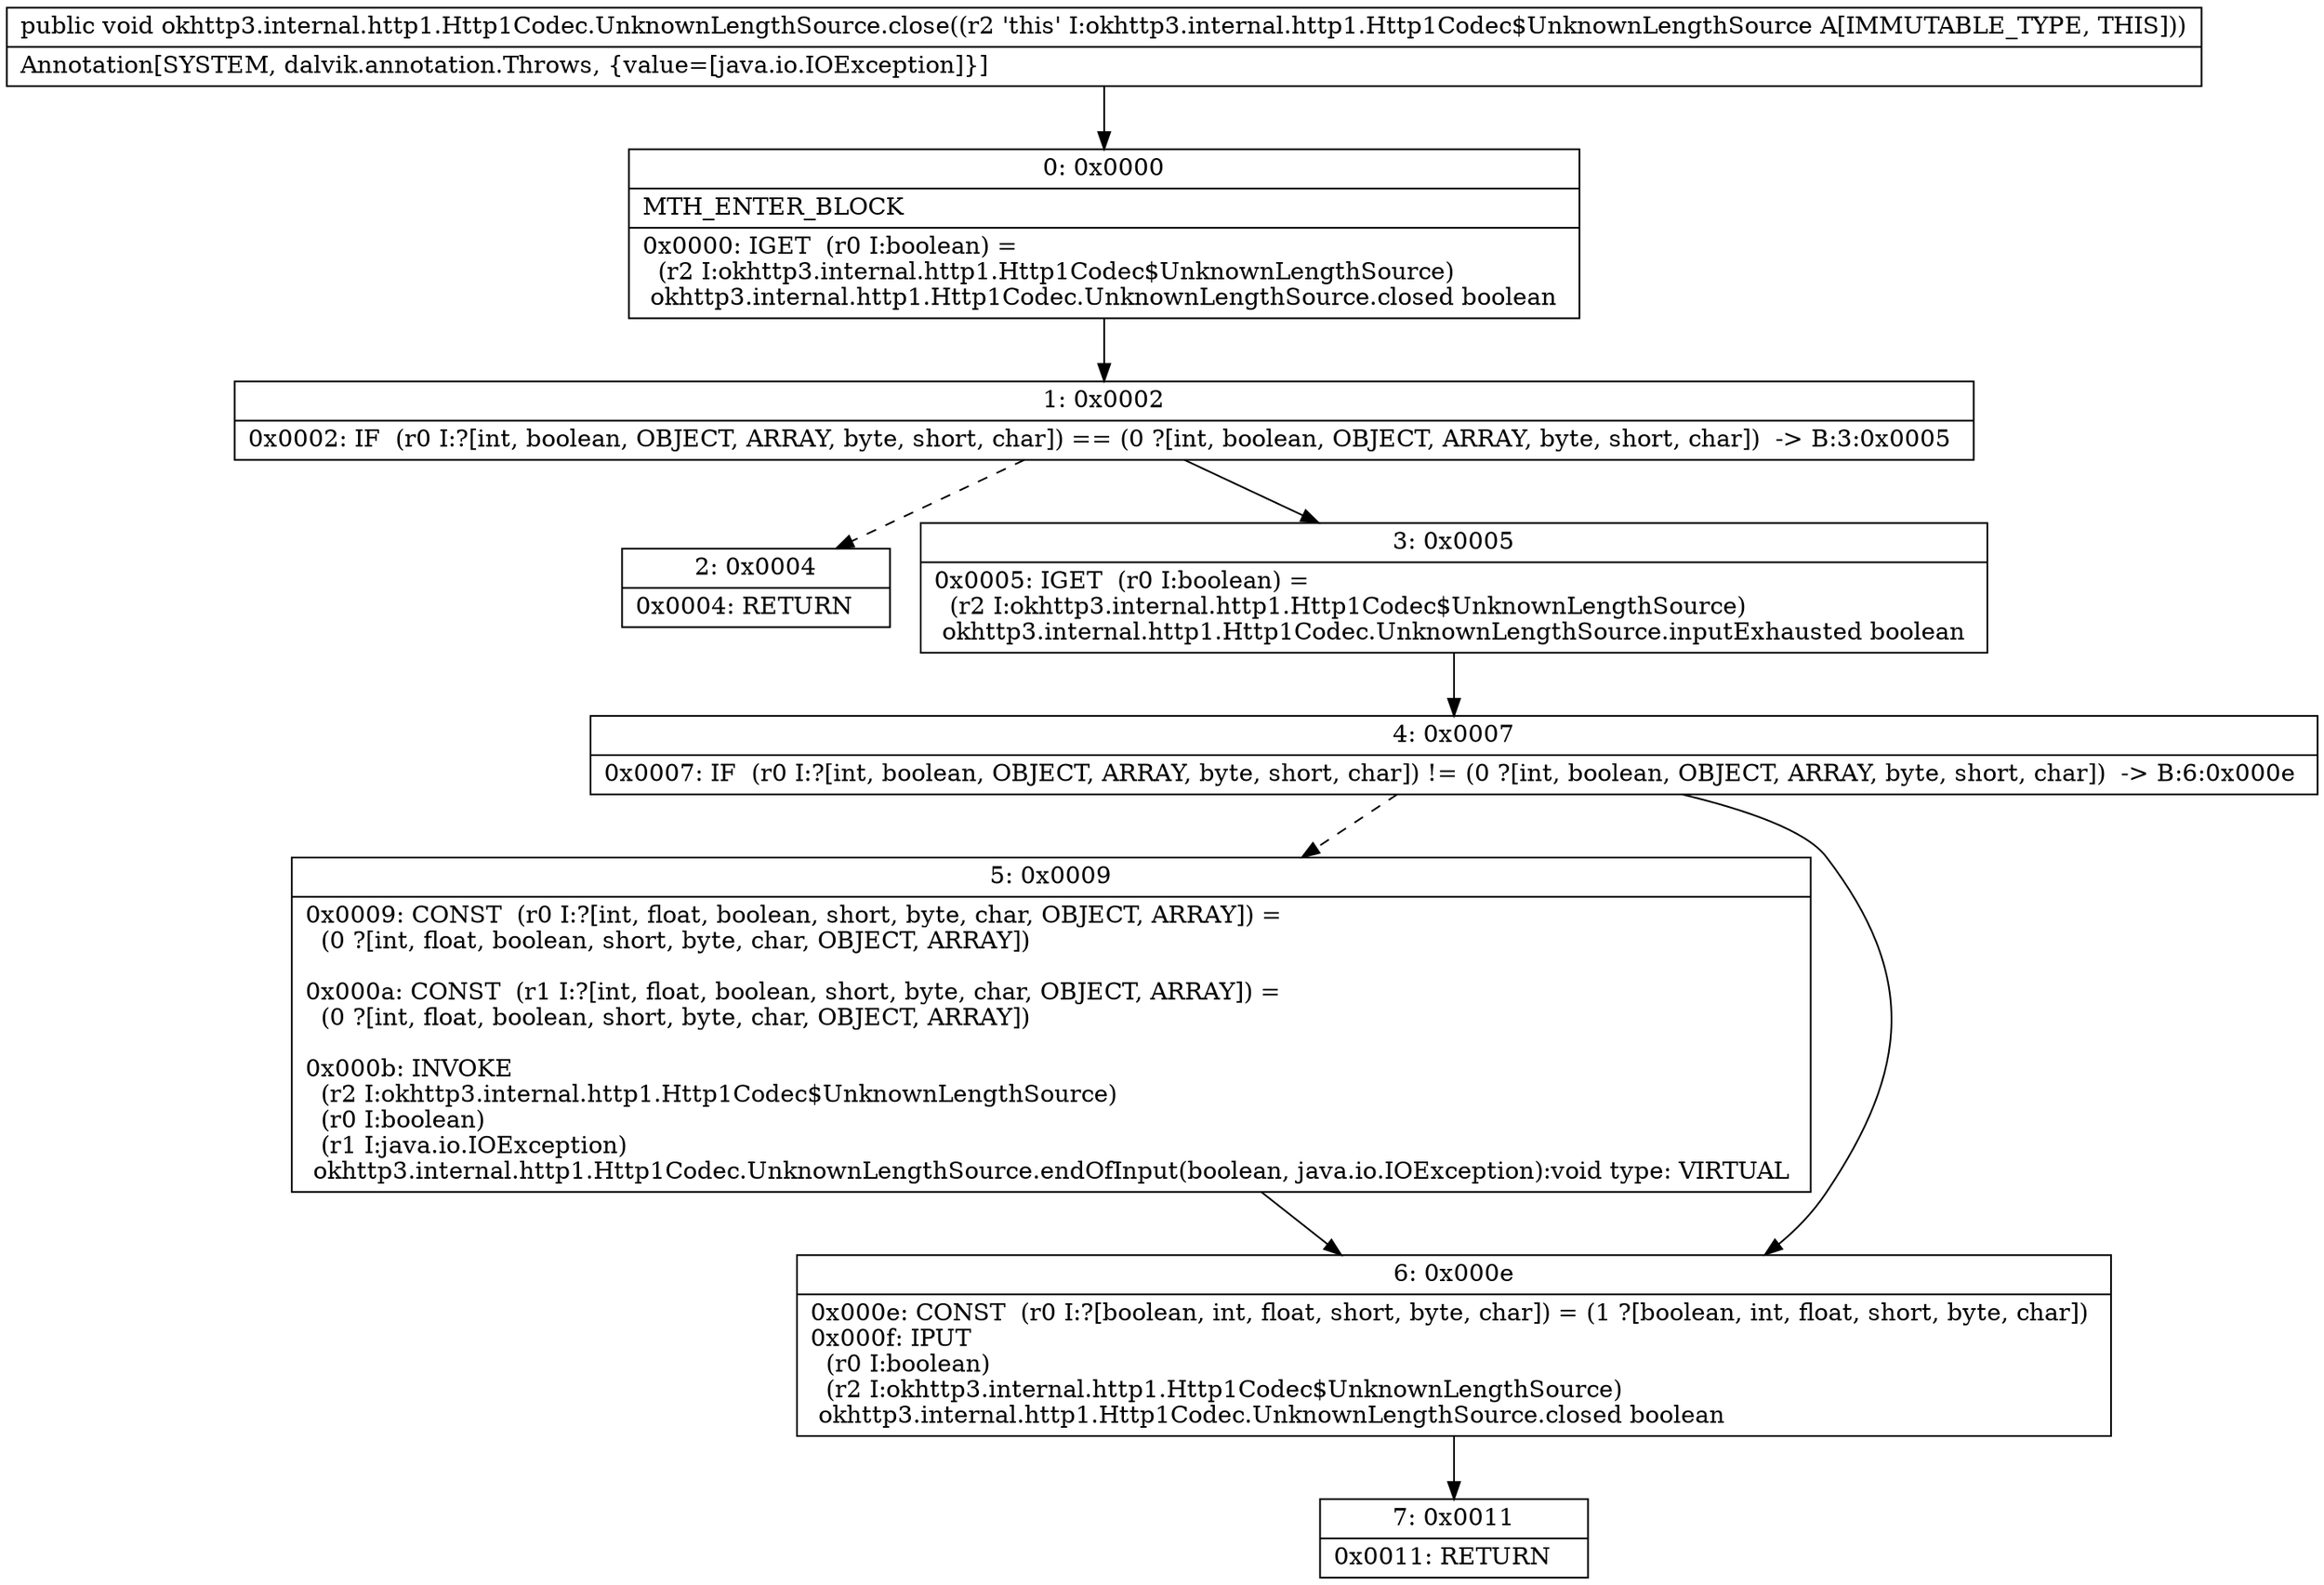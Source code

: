 digraph "CFG forokhttp3.internal.http1.Http1Codec.UnknownLengthSource.close()V" {
Node_0 [shape=record,label="{0\:\ 0x0000|MTH_ENTER_BLOCK\l|0x0000: IGET  (r0 I:boolean) = \l  (r2 I:okhttp3.internal.http1.Http1Codec$UnknownLengthSource)\l okhttp3.internal.http1.Http1Codec.UnknownLengthSource.closed boolean \l}"];
Node_1 [shape=record,label="{1\:\ 0x0002|0x0002: IF  (r0 I:?[int, boolean, OBJECT, ARRAY, byte, short, char]) == (0 ?[int, boolean, OBJECT, ARRAY, byte, short, char])  \-\> B:3:0x0005 \l}"];
Node_2 [shape=record,label="{2\:\ 0x0004|0x0004: RETURN   \l}"];
Node_3 [shape=record,label="{3\:\ 0x0005|0x0005: IGET  (r0 I:boolean) = \l  (r2 I:okhttp3.internal.http1.Http1Codec$UnknownLengthSource)\l okhttp3.internal.http1.Http1Codec.UnknownLengthSource.inputExhausted boolean \l}"];
Node_4 [shape=record,label="{4\:\ 0x0007|0x0007: IF  (r0 I:?[int, boolean, OBJECT, ARRAY, byte, short, char]) != (0 ?[int, boolean, OBJECT, ARRAY, byte, short, char])  \-\> B:6:0x000e \l}"];
Node_5 [shape=record,label="{5\:\ 0x0009|0x0009: CONST  (r0 I:?[int, float, boolean, short, byte, char, OBJECT, ARRAY]) = \l  (0 ?[int, float, boolean, short, byte, char, OBJECT, ARRAY])\l \l0x000a: CONST  (r1 I:?[int, float, boolean, short, byte, char, OBJECT, ARRAY]) = \l  (0 ?[int, float, boolean, short, byte, char, OBJECT, ARRAY])\l \l0x000b: INVOKE  \l  (r2 I:okhttp3.internal.http1.Http1Codec$UnknownLengthSource)\l  (r0 I:boolean)\l  (r1 I:java.io.IOException)\l okhttp3.internal.http1.Http1Codec.UnknownLengthSource.endOfInput(boolean, java.io.IOException):void type: VIRTUAL \l}"];
Node_6 [shape=record,label="{6\:\ 0x000e|0x000e: CONST  (r0 I:?[boolean, int, float, short, byte, char]) = (1 ?[boolean, int, float, short, byte, char]) \l0x000f: IPUT  \l  (r0 I:boolean)\l  (r2 I:okhttp3.internal.http1.Http1Codec$UnknownLengthSource)\l okhttp3.internal.http1.Http1Codec.UnknownLengthSource.closed boolean \l}"];
Node_7 [shape=record,label="{7\:\ 0x0011|0x0011: RETURN   \l}"];
MethodNode[shape=record,label="{public void okhttp3.internal.http1.Http1Codec.UnknownLengthSource.close((r2 'this' I:okhttp3.internal.http1.Http1Codec$UnknownLengthSource A[IMMUTABLE_TYPE, THIS]))  | Annotation[SYSTEM, dalvik.annotation.Throws, \{value=[java.io.IOException]\}]\l}"];
MethodNode -> Node_0;
Node_0 -> Node_1;
Node_1 -> Node_2[style=dashed];
Node_1 -> Node_3;
Node_3 -> Node_4;
Node_4 -> Node_5[style=dashed];
Node_4 -> Node_6;
Node_5 -> Node_6;
Node_6 -> Node_7;
}

